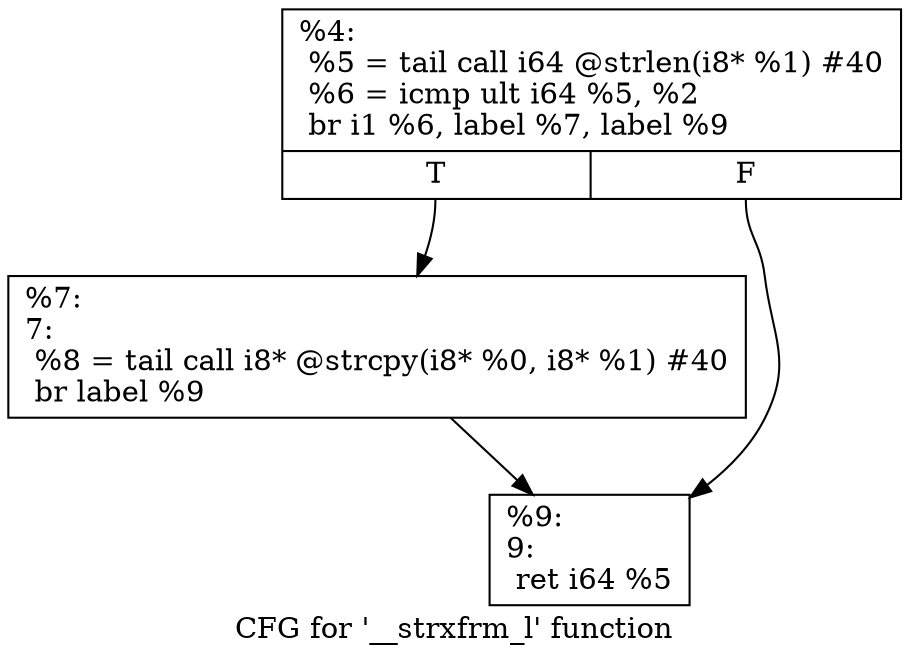digraph "CFG for '__strxfrm_l' function" {
	label="CFG for '__strxfrm_l' function";

	Node0x1ec3fb0 [shape=record,label="{%4:\l  %5 = tail call i64 @strlen(i8* %1) #40\l  %6 = icmp ult i64 %5, %2\l  br i1 %6, label %7, label %9\l|{<s0>T|<s1>F}}"];
	Node0x1ec3fb0:s0 -> Node0x1ec4000;
	Node0x1ec3fb0:s1 -> Node0x1ec4050;
	Node0x1ec4000 [shape=record,label="{%7:\l7:                                                \l  %8 = tail call i8* @strcpy(i8* %0, i8* %1) #40\l  br label %9\l}"];
	Node0x1ec4000 -> Node0x1ec4050;
	Node0x1ec4050 [shape=record,label="{%9:\l9:                                                \l  ret i64 %5\l}"];
}
